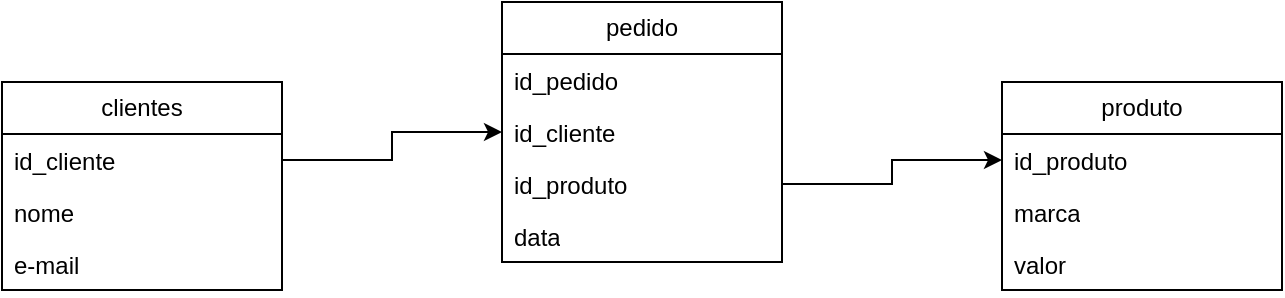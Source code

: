 <mxfile version="26.0.14">
  <diagram name="Página-1" id="cKAMkDzw79jthSFaCmBK">
    <mxGraphModel dx="1843" dy="746" grid="1" gridSize="10" guides="1" tooltips="1" connect="1" arrows="1" fold="1" page="1" pageScale="1" pageWidth="827" pageHeight="1169" math="0" shadow="0">
      <root>
        <mxCell id="0" />
        <mxCell id="1" parent="0" />
        <mxCell id="PdN0pWNwP-EMZbRe7-Up-13" value="clientes" style="swimlane;fontStyle=0;childLayout=stackLayout;horizontal=1;startSize=26;fillColor=none;horizontalStack=0;resizeParent=1;resizeParentMax=0;resizeLast=0;collapsible=1;marginBottom=0;whiteSpace=wrap;html=1;" vertex="1" parent="1">
          <mxGeometry x="110" y="120" width="140" height="104" as="geometry" />
        </mxCell>
        <mxCell id="PdN0pWNwP-EMZbRe7-Up-14" value="id_cliente" style="text;strokeColor=none;fillColor=none;align=left;verticalAlign=top;spacingLeft=4;spacingRight=4;overflow=hidden;rotatable=0;points=[[0,0.5],[1,0.5]];portConstraint=eastwest;whiteSpace=wrap;html=1;" vertex="1" parent="PdN0pWNwP-EMZbRe7-Up-13">
          <mxGeometry y="26" width="140" height="26" as="geometry" />
        </mxCell>
        <mxCell id="PdN0pWNwP-EMZbRe7-Up-15" value="nome" style="text;strokeColor=none;fillColor=none;align=left;verticalAlign=top;spacingLeft=4;spacingRight=4;overflow=hidden;rotatable=0;points=[[0,0.5],[1,0.5]];portConstraint=eastwest;whiteSpace=wrap;html=1;" vertex="1" parent="PdN0pWNwP-EMZbRe7-Up-13">
          <mxGeometry y="52" width="140" height="26" as="geometry" />
        </mxCell>
        <mxCell id="PdN0pWNwP-EMZbRe7-Up-16" value="e-mail" style="text;strokeColor=none;fillColor=none;align=left;verticalAlign=top;spacingLeft=4;spacingRight=4;overflow=hidden;rotatable=0;points=[[0,0.5],[1,0.5]];portConstraint=eastwest;whiteSpace=wrap;html=1;" vertex="1" parent="PdN0pWNwP-EMZbRe7-Up-13">
          <mxGeometry y="78" width="140" height="26" as="geometry" />
        </mxCell>
        <mxCell id="PdN0pWNwP-EMZbRe7-Up-17" value="pedido" style="swimlane;fontStyle=0;childLayout=stackLayout;horizontal=1;startSize=26;fillColor=none;horizontalStack=0;resizeParent=1;resizeParentMax=0;resizeLast=0;collapsible=1;marginBottom=0;whiteSpace=wrap;html=1;" vertex="1" parent="1">
          <mxGeometry x="360" y="80" width="140" height="130" as="geometry" />
        </mxCell>
        <mxCell id="PdN0pWNwP-EMZbRe7-Up-18" value="id_pedido" style="text;strokeColor=none;fillColor=none;align=left;verticalAlign=top;spacingLeft=4;spacingRight=4;overflow=hidden;rotatable=0;points=[[0,0.5],[1,0.5]];portConstraint=eastwest;whiteSpace=wrap;html=1;" vertex="1" parent="PdN0pWNwP-EMZbRe7-Up-17">
          <mxGeometry y="26" width="140" height="26" as="geometry" />
        </mxCell>
        <mxCell id="PdN0pWNwP-EMZbRe7-Up-19" value="id_cliente" style="text;strokeColor=none;fillColor=none;align=left;verticalAlign=top;spacingLeft=4;spacingRight=4;overflow=hidden;rotatable=0;points=[[0,0.5],[1,0.5]];portConstraint=eastwest;whiteSpace=wrap;html=1;" vertex="1" parent="PdN0pWNwP-EMZbRe7-Up-17">
          <mxGeometry y="52" width="140" height="26" as="geometry" />
        </mxCell>
        <mxCell id="PdN0pWNwP-EMZbRe7-Up-20" value="id_produto" style="text;strokeColor=none;fillColor=none;align=left;verticalAlign=top;spacingLeft=4;spacingRight=4;overflow=hidden;rotatable=0;points=[[0,0.5],[1,0.5]];portConstraint=eastwest;whiteSpace=wrap;html=1;" vertex="1" parent="PdN0pWNwP-EMZbRe7-Up-17">
          <mxGeometry y="78" width="140" height="26" as="geometry" />
        </mxCell>
        <mxCell id="PdN0pWNwP-EMZbRe7-Up-26" value="data" style="text;strokeColor=none;fillColor=none;align=left;verticalAlign=top;spacingLeft=4;spacingRight=4;overflow=hidden;rotatable=0;points=[[0,0.5],[1,0.5]];portConstraint=eastwest;whiteSpace=wrap;html=1;" vertex="1" parent="PdN0pWNwP-EMZbRe7-Up-17">
          <mxGeometry y="104" width="140" height="26" as="geometry" />
        </mxCell>
        <mxCell id="PdN0pWNwP-EMZbRe7-Up-21" value="produto" style="swimlane;fontStyle=0;childLayout=stackLayout;horizontal=1;startSize=26;fillColor=none;horizontalStack=0;resizeParent=1;resizeParentMax=0;resizeLast=0;collapsible=1;marginBottom=0;whiteSpace=wrap;html=1;" vertex="1" parent="1">
          <mxGeometry x="610" y="120" width="140" height="104" as="geometry" />
        </mxCell>
        <mxCell id="PdN0pWNwP-EMZbRe7-Up-22" value="id_produto" style="text;strokeColor=none;fillColor=none;align=left;verticalAlign=top;spacingLeft=4;spacingRight=4;overflow=hidden;rotatable=0;points=[[0,0.5],[1,0.5]];portConstraint=eastwest;whiteSpace=wrap;html=1;" vertex="1" parent="PdN0pWNwP-EMZbRe7-Up-21">
          <mxGeometry y="26" width="140" height="26" as="geometry" />
        </mxCell>
        <mxCell id="PdN0pWNwP-EMZbRe7-Up-23" value="marca" style="text;strokeColor=none;fillColor=none;align=left;verticalAlign=top;spacingLeft=4;spacingRight=4;overflow=hidden;rotatable=0;points=[[0,0.5],[1,0.5]];portConstraint=eastwest;whiteSpace=wrap;html=1;" vertex="1" parent="PdN0pWNwP-EMZbRe7-Up-21">
          <mxGeometry y="52" width="140" height="26" as="geometry" />
        </mxCell>
        <mxCell id="PdN0pWNwP-EMZbRe7-Up-24" value="valor" style="text;strokeColor=none;fillColor=none;align=left;verticalAlign=top;spacingLeft=4;spacingRight=4;overflow=hidden;rotatable=0;points=[[0,0.5],[1,0.5]];portConstraint=eastwest;whiteSpace=wrap;html=1;" vertex="1" parent="PdN0pWNwP-EMZbRe7-Up-21">
          <mxGeometry y="78" width="140" height="26" as="geometry" />
        </mxCell>
        <mxCell id="PdN0pWNwP-EMZbRe7-Up-40" value="" style="edgeStyle=orthogonalEdgeStyle;rounded=0;orthogonalLoop=1;jettySize=auto;html=1;entryX=0;entryY=0.5;entryDx=0;entryDy=0;" edge="1" parent="1" source="PdN0pWNwP-EMZbRe7-Up-14" target="PdN0pWNwP-EMZbRe7-Up-19">
          <mxGeometry relative="1" as="geometry" />
        </mxCell>
        <mxCell id="PdN0pWNwP-EMZbRe7-Up-41" value="" style="edgeStyle=orthogonalEdgeStyle;rounded=0;orthogonalLoop=1;jettySize=auto;html=1;entryX=0;entryY=0.5;entryDx=0;entryDy=0;" edge="1" parent="1" source="PdN0pWNwP-EMZbRe7-Up-20" target="PdN0pWNwP-EMZbRe7-Up-22">
          <mxGeometry relative="1" as="geometry" />
        </mxCell>
      </root>
    </mxGraphModel>
  </diagram>
</mxfile>
